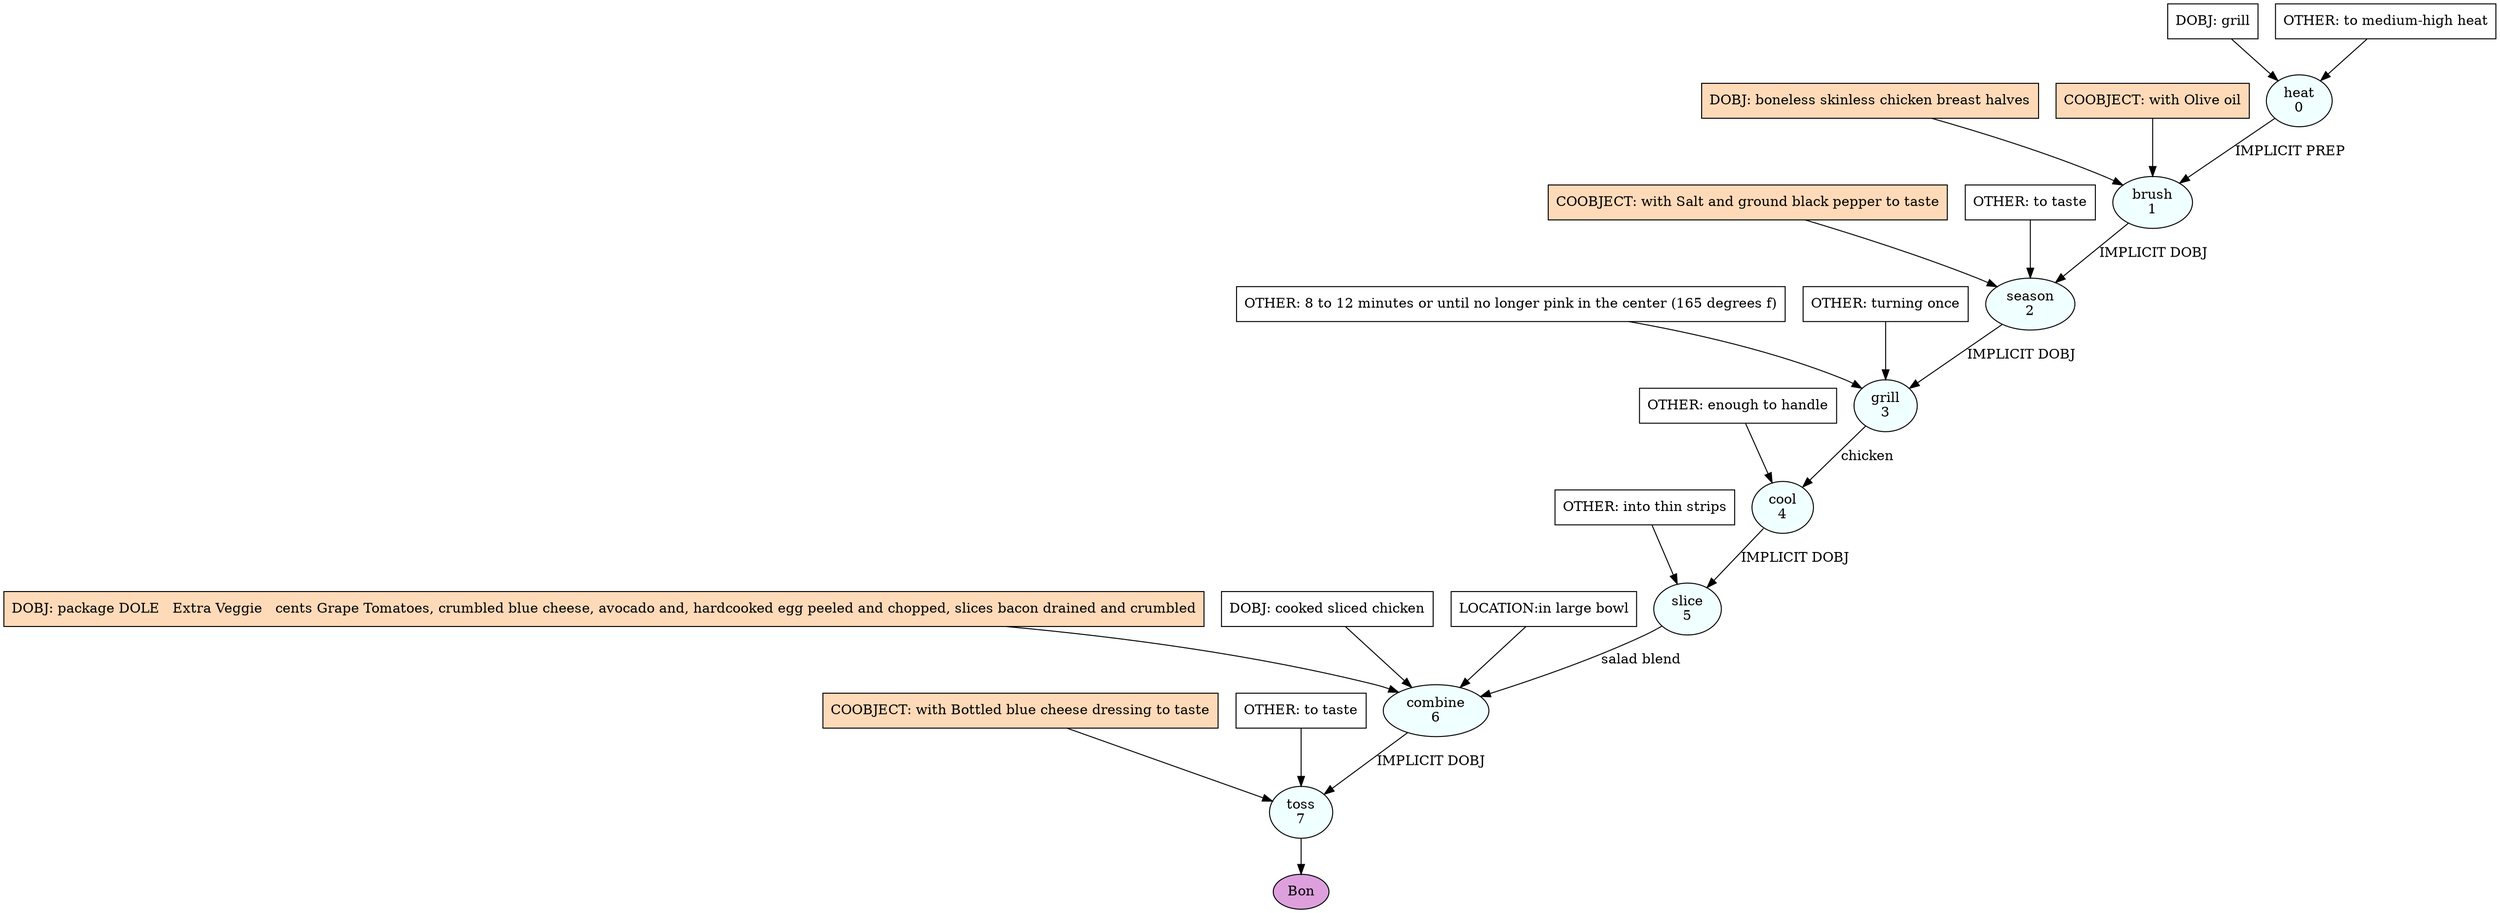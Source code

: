 digraph recipe {
E0[label="heat
0", shape=oval, style=filled, fillcolor=azure]
E1[label="brush
1", shape=oval, style=filled, fillcolor=azure]
E2[label="season
2", shape=oval, style=filled, fillcolor=azure]
E3[label="grill
3", shape=oval, style=filled, fillcolor=azure]
E4[label="cool
4", shape=oval, style=filled, fillcolor=azure]
E5[label="slice
5", shape=oval, style=filled, fillcolor=azure]
E6[label="combine
6", shape=oval, style=filled, fillcolor=azure]
E7[label="toss
7", shape=oval, style=filled, fillcolor=azure]
D0[label="DOBJ: grill", shape=box, style=filled, fillcolor=white]
D0 -> E0
O0_0[label="OTHER: to medium-high heat", shape=box, style=filled, fillcolor=white]
O0_0 -> E0
D1_ing[label="DOBJ: boneless skinless chicken breast halves", shape=box, style=filled, fillcolor=peachpuff]
D1_ing -> E1
E0 -> E1 [label="IMPLICIT PREP"]
P1_1_ing[label="COOBJECT: with Olive oil", shape=box, style=filled, fillcolor=peachpuff]
P1_1_ing -> E1
E1 -> E2 [label="IMPLICIT DOBJ"]
P2_0_ing[label="COOBJECT: with Salt and ground black pepper to taste", shape=box, style=filled, fillcolor=peachpuff]
P2_0_ing -> E2
O2_0_0[label="OTHER: to taste", shape=box, style=filled, fillcolor=white]
O2_0_0 -> E2
E2 -> E3 [label="IMPLICIT DOBJ"]
O3_0_0[label="OTHER: 8 to 12 minutes or until no longer pink in the center (165 degrees f)", shape=box, style=filled, fillcolor=white]
O3_0_0 -> E3
O3_1_0[label="OTHER: turning once", shape=box, style=filled, fillcolor=white]
O3_1_0 -> E3
E3 -> E4 [label="chicken"]
O4_0_0[label="OTHER: enough to handle", shape=box, style=filled, fillcolor=white]
O4_0_0 -> E4
E4 -> E5 [label="IMPLICIT DOBJ"]
O5_0_0[label="OTHER: into thin strips", shape=box, style=filled, fillcolor=white]
O5_0_0 -> E5
D6_ing[label="DOBJ: package DOLE   Extra Veggie   cents Grape Tomatoes, crumbled blue cheese, avocado and, hardcooked egg peeled and chopped, slices bacon drained and crumbled", shape=box, style=filled, fillcolor=peachpuff]
D6_ing -> E6
E5 -> E6 [label="salad blend"]
D6_1[label="DOBJ: cooked sliced chicken", shape=box, style=filled, fillcolor=white]
D6_1 -> E6
P6_0_0[label="LOCATION:in large bowl", shape=box, style=filled, fillcolor=white]
P6_0_0 -> E6
E6 -> E7 [label="IMPLICIT DOBJ"]
P7_0_ing[label="COOBJECT: with Bottled blue cheese dressing to taste", shape=box, style=filled, fillcolor=peachpuff]
P7_0_ing -> E7
O7_0_0[label="OTHER: to taste", shape=box, style=filled, fillcolor=white]
O7_0_0 -> E7
EOR[label="Bon", shape=oval, style=filled, fillcolor=plum]
E7 -> EOR
}
